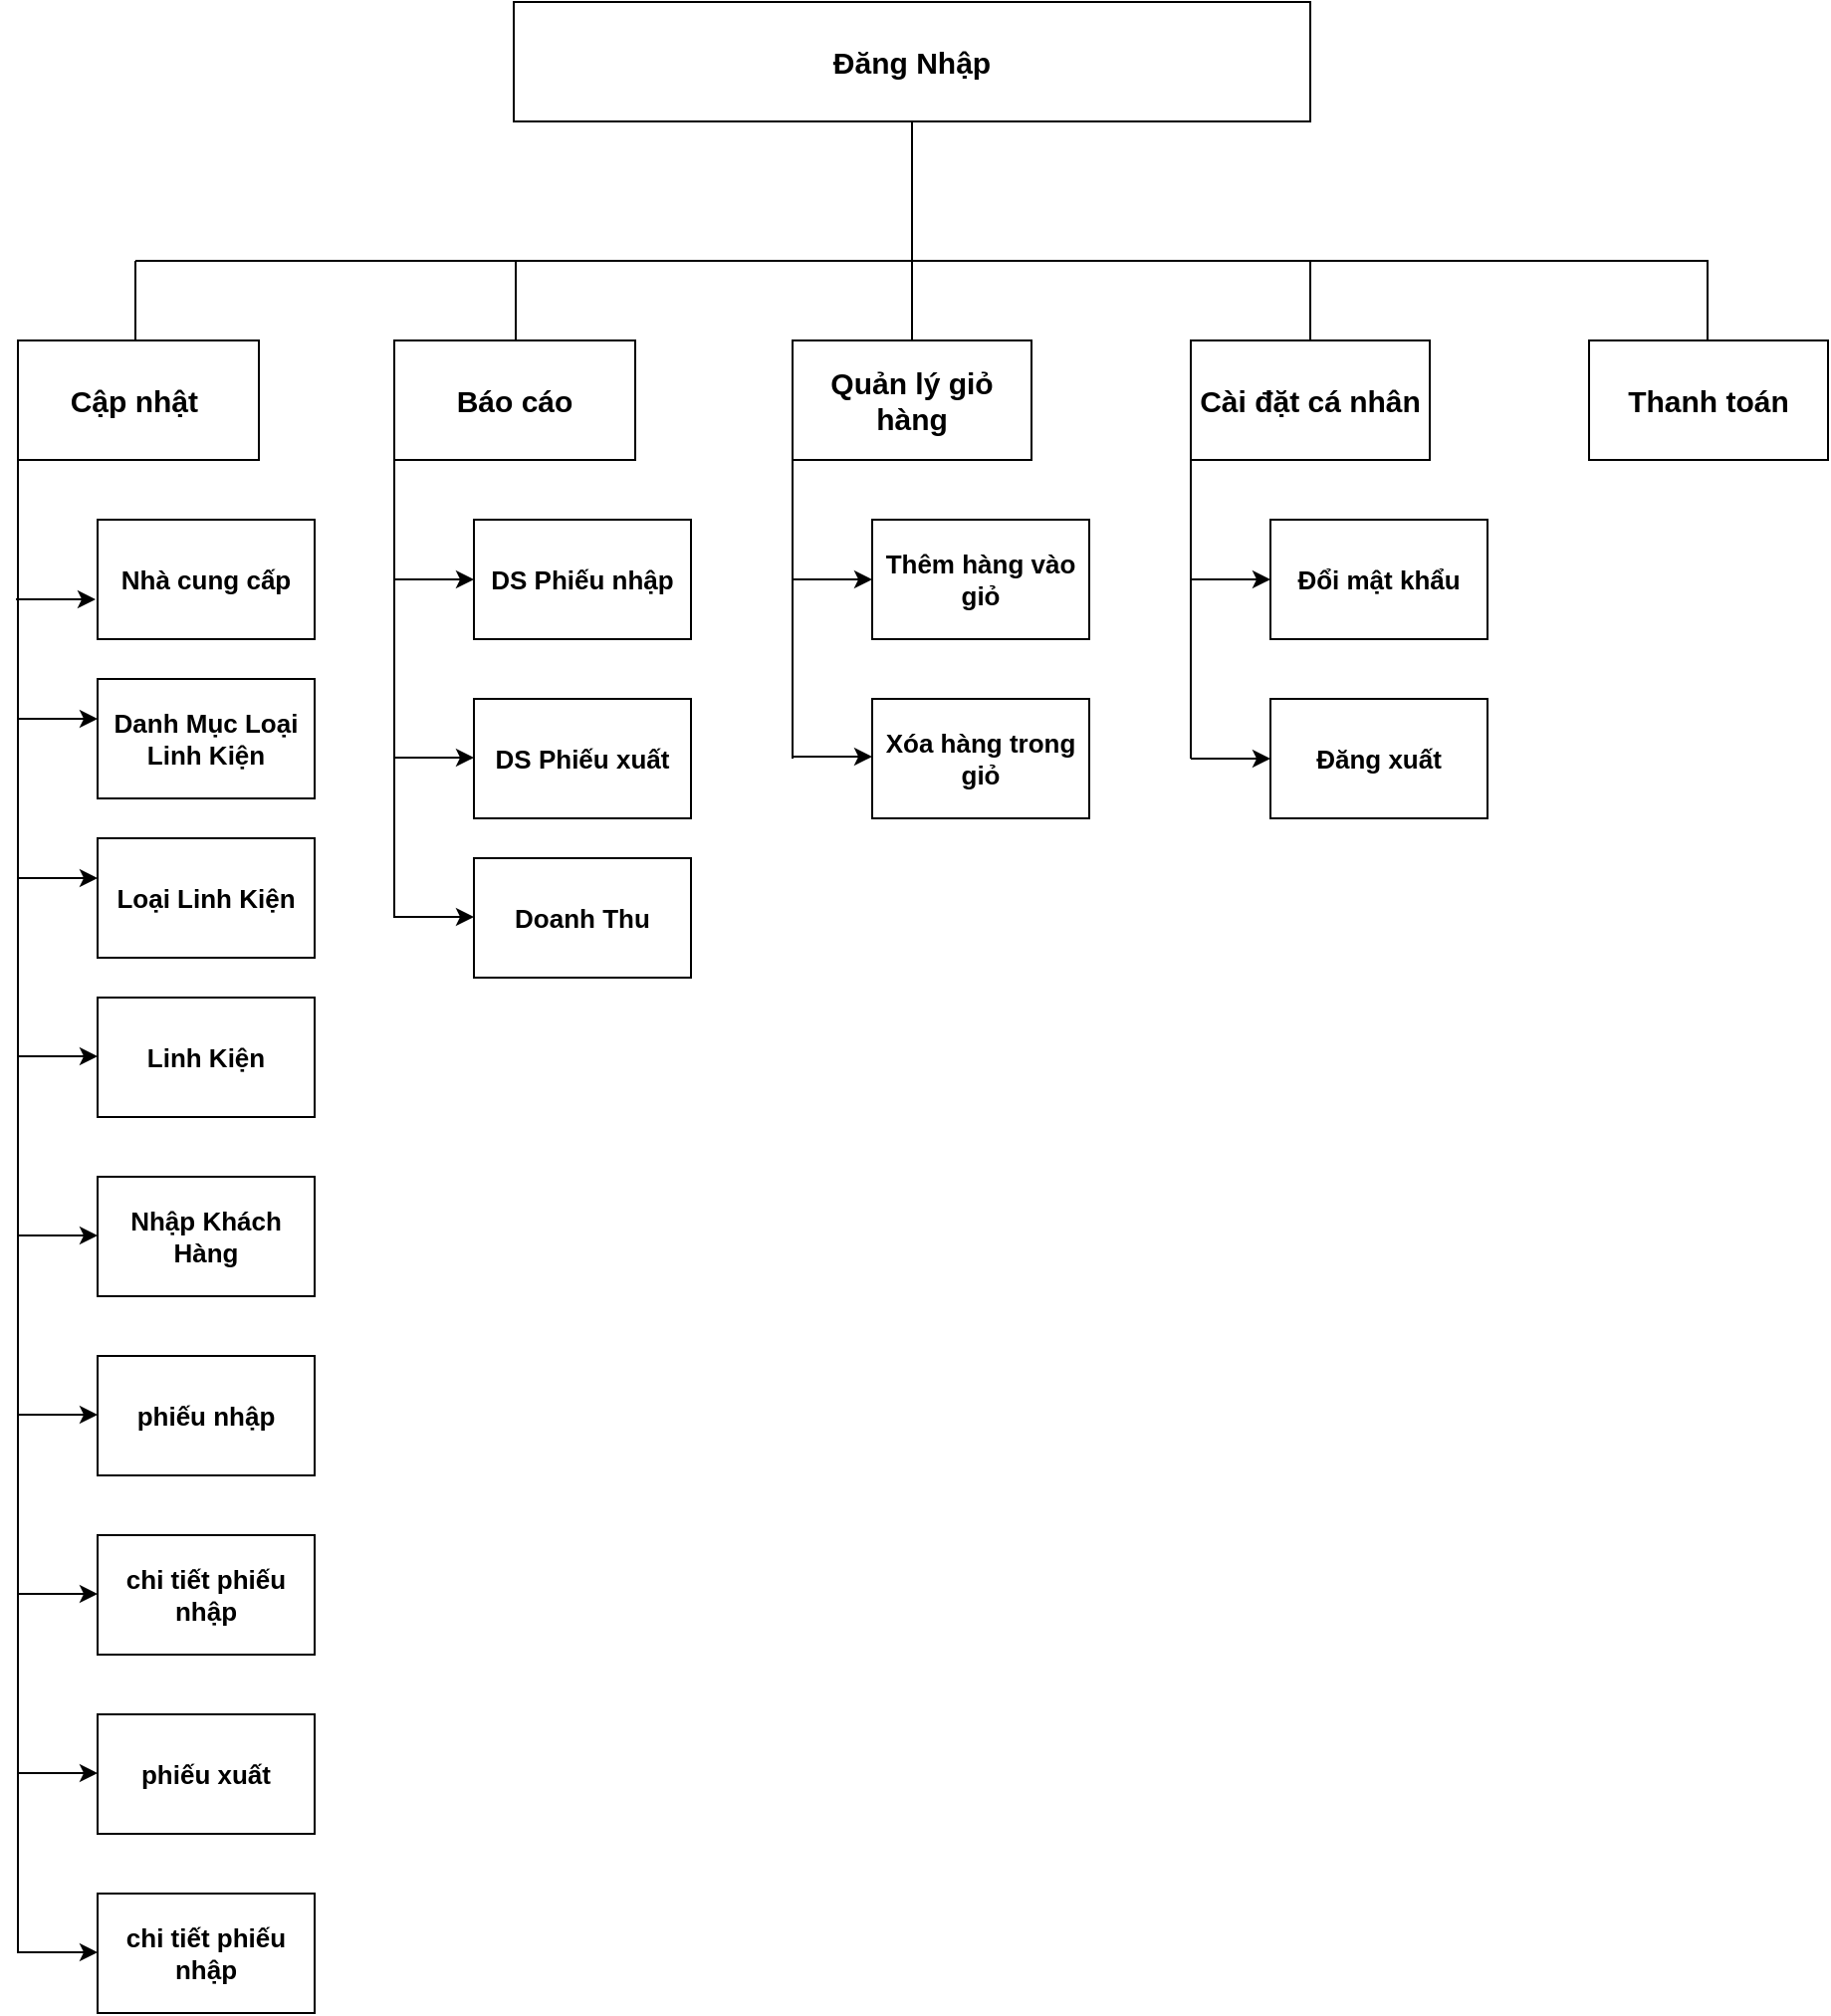<mxfile pages="1" version="11.2.9" type="device"><diagram id="nmHSJd43ygh4Bm1Y87Yj" name="Page-1"><mxGraphModel dx="1131" dy="677" grid="1" gridSize="10" guides="1" tooltips="1" connect="1" arrows="1" fold="1" page="1" pageScale="1" pageWidth="583" pageHeight="827" math="0" shadow="0"><root><mxCell id="0"/><mxCell id="1" parent="0"/><mxCell id="gkj8GtxuDE5z2dWnFpzc-1" value="&lt;span style=&quot;font-size: 15px&quot;&gt;&lt;b&gt;Đăng Nhập&lt;/b&gt;&lt;/span&gt;" style="rounded=0;whiteSpace=wrap;html=1;" parent="1" vertex="1"><mxGeometry x="260" y="20" width="400" height="60" as="geometry"/></mxCell><mxCell id="gkj8GtxuDE5z2dWnFpzc-2" value="Cập nhật&amp;nbsp;" style="rounded=0;whiteSpace=wrap;html=1;fontSize=15;fontStyle=1" parent="1" vertex="1"><mxGeometry x="11" y="190" width="121" height="60" as="geometry"/></mxCell><mxCell id="gkj8GtxuDE5z2dWnFpzc-3" value="Báo cáo" style="rounded=0;whiteSpace=wrap;html=1;fontSize=15;fontStyle=1" parent="1" vertex="1"><mxGeometry x="200" y="190" width="121" height="60" as="geometry"/></mxCell><mxCell id="gkj8GtxuDE5z2dWnFpzc-6" value="" style="endArrow=none;html=1;entryX=0.5;entryY=1;entryDx=0;entryDy=0;" parent="1" target="gkj8GtxuDE5z2dWnFpzc-1" edge="1"><mxGeometry width="50" height="50" relative="1" as="geometry"><mxPoint x="460" y="150" as="sourcePoint"/><mxPoint x="330" y="110" as="targetPoint"/></mxGeometry></mxCell><mxCell id="gkj8GtxuDE5z2dWnFpzc-7" value="" style="endArrow=none;html=1;" parent="1" edge="1"><mxGeometry width="50" height="50" relative="1" as="geometry"><mxPoint x="70" y="150" as="sourcePoint"/><mxPoint x="860" y="150" as="targetPoint"/></mxGeometry></mxCell><mxCell id="gkj8GtxuDE5z2dWnFpzc-9" value="" style="endArrow=none;html=1;" parent="1" edge="1"><mxGeometry width="50" height="50" relative="1" as="geometry"><mxPoint x="70" y="190" as="sourcePoint"/><mxPoint x="70" y="150" as="targetPoint"/></mxGeometry></mxCell><mxCell id="gkj8GtxuDE5z2dWnFpzc-10" value="Nhà cung cấp" style="rounded=0;whiteSpace=wrap;html=1;fontSize=13;fontStyle=1" parent="1" vertex="1"><mxGeometry x="51" y="280" width="109" height="60" as="geometry"/></mxCell><mxCell id="gkj8GtxuDE5z2dWnFpzc-11" value="Danh Mục Loại Linh Kiện" style="rounded=0;whiteSpace=wrap;html=1;fontSize=13;fontStyle=1" parent="1" vertex="1"><mxGeometry x="51" y="360" width="109" height="60" as="geometry"/></mxCell><mxCell id="gkj8GtxuDE5z2dWnFpzc-14" value="Linh Kiện" style="rounded=0;whiteSpace=wrap;html=1;fontSize=13;fontStyle=1" parent="1" vertex="1"><mxGeometry x="51" y="520" width="109" height="60" as="geometry"/></mxCell><mxCell id="gkj8GtxuDE5z2dWnFpzc-15" value="Loại Linh Kiện" style="rounded=0;whiteSpace=wrap;html=1;fontSize=13;fontStyle=1" parent="1" vertex="1"><mxGeometry x="51" y="440" width="109" height="60" as="geometry"/></mxCell><mxCell id="gkj8GtxuDE5z2dWnFpzc-16" value="" style="endArrow=none;html=1;fontSize=13;entryX=0;entryY=0.75;entryDx=0;entryDy=0;" parent="1" target="gkj8GtxuDE5z2dWnFpzc-2" edge="1"><mxGeometry width="50" height="50" relative="1" as="geometry"><mxPoint x="11" y="1000" as="sourcePoint"/><mxPoint x="21" y="280" as="targetPoint"/></mxGeometry></mxCell><mxCell id="gkj8GtxuDE5z2dWnFpzc-19" value="" style="endArrow=classic;html=1;fontSize=13;" parent="1" edge="1"><mxGeometry width="50" height="50" relative="1" as="geometry"><mxPoint x="10" y="320" as="sourcePoint"/><mxPoint x="50" y="320" as="targetPoint"/></mxGeometry></mxCell><mxCell id="gkj8GtxuDE5z2dWnFpzc-21" value="" style="endArrow=classic;html=1;fontSize=13;" parent="1" edge="1"><mxGeometry width="50" height="50" relative="1" as="geometry"><mxPoint x="11" y="380" as="sourcePoint"/><mxPoint x="51" y="380" as="targetPoint"/></mxGeometry></mxCell><mxCell id="gkj8GtxuDE5z2dWnFpzc-24" value="" style="endArrow=classic;html=1;fontSize=13;" parent="1" edge="1"><mxGeometry width="50" height="50" relative="1" as="geometry"><mxPoint x="11" y="460.0" as="sourcePoint"/><mxPoint x="51" y="460.0" as="targetPoint"/></mxGeometry></mxCell><mxCell id="gkj8GtxuDE5z2dWnFpzc-25" value="" style="endArrow=classic;html=1;fontSize=13;" parent="1" edge="1"><mxGeometry width="50" height="50" relative="1" as="geometry"><mxPoint x="11" y="549.5" as="sourcePoint"/><mxPoint x="51" y="549.5" as="targetPoint"/></mxGeometry></mxCell><mxCell id="gkj8GtxuDE5z2dWnFpzc-26" value="Nhập Khách Hàng" style="rounded=0;whiteSpace=wrap;html=1;fontSize=13;fontStyle=1" parent="1" vertex="1"><mxGeometry x="51" y="610" width="109" height="60" as="geometry"/></mxCell><mxCell id="gkj8GtxuDE5z2dWnFpzc-27" value="" style="endArrow=classic;html=1;fontSize=13;" parent="1" edge="1"><mxGeometry width="50" height="50" relative="1" as="geometry"><mxPoint x="11" y="639.5" as="sourcePoint"/><mxPoint x="51" y="639.5" as="targetPoint"/></mxGeometry></mxCell><mxCell id="gkj8GtxuDE5z2dWnFpzc-30" value="" style="endArrow=classic;html=1;fontSize=13;" parent="1" edge="1"><mxGeometry width="50" height="50" relative="1" as="geometry"><mxPoint x="11" y="729.5" as="sourcePoint"/><mxPoint x="51" y="729.5" as="targetPoint"/></mxGeometry></mxCell><mxCell id="gkj8GtxuDE5z2dWnFpzc-31" value="phiếu nhập" style="rounded=0;whiteSpace=wrap;html=1;fontSize=13;fontStyle=1" parent="1" vertex="1"><mxGeometry x="51" y="700" width="109" height="60" as="geometry"/></mxCell><mxCell id="gkj8GtxuDE5z2dWnFpzc-32" value="" style="endArrow=classic;html=1;fontSize=13;" parent="1" edge="1"><mxGeometry width="50" height="50" relative="1" as="geometry"><mxPoint x="11" y="819.5" as="sourcePoint"/><mxPoint x="51" y="819.5" as="targetPoint"/></mxGeometry></mxCell><mxCell id="gkj8GtxuDE5z2dWnFpzc-33" value="chi tiết phiếu nhập" style="rounded=0;whiteSpace=wrap;html=1;fontSize=13;fontStyle=1" parent="1" vertex="1"><mxGeometry x="51" y="790" width="109" height="60" as="geometry"/></mxCell><mxCell id="gkj8GtxuDE5z2dWnFpzc-34" value="" style="endArrow=classic;html=1;fontSize=13;" parent="1" edge="1"><mxGeometry width="50" height="50" relative="1" as="geometry"><mxPoint x="11" y="909.5" as="sourcePoint"/><mxPoint x="51" y="909.5" as="targetPoint"/></mxGeometry></mxCell><mxCell id="gkj8GtxuDE5z2dWnFpzc-35" value="phiếu xuất" style="rounded=0;whiteSpace=wrap;html=1;fontSize=13;fontStyle=1" parent="1" vertex="1"><mxGeometry x="51" y="880" width="109" height="60" as="geometry"/></mxCell><mxCell id="gkj8GtxuDE5z2dWnFpzc-36" value="" style="endArrow=classic;html=1;fontSize=13;" parent="1" edge="1"><mxGeometry width="50" height="50" relative="1" as="geometry"><mxPoint x="11" y="999.5" as="sourcePoint"/><mxPoint x="51" y="999.5" as="targetPoint"/></mxGeometry></mxCell><mxCell id="gkj8GtxuDE5z2dWnFpzc-37" value="chi tiết phiếu nhập" style="rounded=0;whiteSpace=wrap;html=1;fontSize=13;fontStyle=1" parent="1" vertex="1"><mxGeometry x="51" y="970" width="109" height="60" as="geometry"/></mxCell><mxCell id="gkj8GtxuDE5z2dWnFpzc-38" value="DS Phiếu nhập" style="rounded=0;whiteSpace=wrap;html=1;fontSize=13;fontStyle=1" parent="1" vertex="1"><mxGeometry x="240" y="280" width="109" height="60" as="geometry"/></mxCell><mxCell id="gkj8GtxuDE5z2dWnFpzc-39" value="DS Phiếu xuất" style="rounded=0;whiteSpace=wrap;html=1;fontSize=13;fontStyle=1" parent="1" vertex="1"><mxGeometry x="240" y="370" width="109" height="60" as="geometry"/></mxCell><mxCell id="gkj8GtxuDE5z2dWnFpzc-40" value="Doanh Thu" style="rounded=0;whiteSpace=wrap;html=1;fontSize=13;fontStyle=1" parent="1" vertex="1"><mxGeometry x="240" y="450" width="109" height="60" as="geometry"/></mxCell><mxCell id="gkj8GtxuDE5z2dWnFpzc-41" value="" style="endArrow=none;html=1;fontSize=15;entryX=0;entryY=0.75;entryDx=0;entryDy=0;" parent="1" target="gkj8GtxuDE5z2dWnFpzc-3" edge="1"><mxGeometry width="50" height="50" relative="1" as="geometry"><mxPoint x="200" y="480" as="sourcePoint"/><mxPoint x="200" y="290" as="targetPoint"/></mxGeometry></mxCell><mxCell id="gkj8GtxuDE5z2dWnFpzc-44" value="" style="endArrow=classic;html=1;fontSize=13;" parent="1" edge="1"><mxGeometry width="50" height="50" relative="1" as="geometry"><mxPoint x="200" y="310" as="sourcePoint"/><mxPoint x="240" y="310" as="targetPoint"/></mxGeometry></mxCell><mxCell id="gkj8GtxuDE5z2dWnFpzc-45" value="" style="endArrow=classic;html=1;fontSize=13;" parent="1" edge="1"><mxGeometry width="50" height="50" relative="1" as="geometry"><mxPoint x="200" y="399.5" as="sourcePoint"/><mxPoint x="240" y="399.5" as="targetPoint"/></mxGeometry></mxCell><mxCell id="gkj8GtxuDE5z2dWnFpzc-46" value="" style="endArrow=classic;html=1;fontSize=13;" parent="1" edge="1"><mxGeometry width="50" height="50" relative="1" as="geometry"><mxPoint x="200" y="479.5" as="sourcePoint"/><mxPoint x="240" y="479.5" as="targetPoint"/></mxGeometry></mxCell><mxCell id="gkj8GtxuDE5z2dWnFpzc-57" value="Quản lý giỏ hàng" style="rounded=0;whiteSpace=wrap;html=1;fontSize=15;fontStyle=1" parent="1" vertex="1"><mxGeometry x="400" y="190" width="120" height="60" as="geometry"/></mxCell><mxCell id="gkj8GtxuDE5z2dWnFpzc-58" value="Cài đặt cá nhân" style="rounded=0;whiteSpace=wrap;html=1;fontSize=15;fontStyle=1" parent="1" vertex="1"><mxGeometry x="600" y="190" width="120" height="60" as="geometry"/></mxCell><mxCell id="gkj8GtxuDE5z2dWnFpzc-59" value="" style="endArrow=none;html=1;fontSize=15;" parent="1" edge="1"><mxGeometry width="50" height="50" relative="1" as="geometry"><mxPoint x="261" y="190" as="sourcePoint"/><mxPoint x="261" y="150" as="targetPoint"/></mxGeometry></mxCell><mxCell id="gkj8GtxuDE5z2dWnFpzc-60" value="" style="endArrow=none;html=1;fontSize=15;exitX=0.5;exitY=0;exitDx=0;exitDy=0;" parent="1" edge="1" source="gkj8GtxuDE5z2dWnFpzc-57"><mxGeometry width="50" height="50" relative="1" as="geometry"><mxPoint x="456" y="190" as="sourcePoint"/><mxPoint x="460" y="150" as="targetPoint"/></mxGeometry></mxCell><mxCell id="gkj8GtxuDE5z2dWnFpzc-61" value="" style="endArrow=none;html=1;fontSize=15;exitX=0.5;exitY=0;exitDx=0;exitDy=0;" parent="1" source="gkj8GtxuDE5z2dWnFpzc-58" edge="1"><mxGeometry width="50" height="50" relative="1" as="geometry"><mxPoint x="660" y="188" as="sourcePoint"/><mxPoint x="660" y="150" as="targetPoint"/></mxGeometry></mxCell><mxCell id="9YnL2arxZTY9iiMg3yJt-1" value="Thêm hàng vào giỏ" style="rounded=0;whiteSpace=wrap;html=1;fontSize=13;fontStyle=1" parent="1" vertex="1"><mxGeometry x="440" y="280" width="109" height="60" as="geometry"/></mxCell><mxCell id="9YnL2arxZTY9iiMg3yJt-3" value="" style="endArrow=none;html=1;fontSize=15;entryX=0;entryY=0.75;entryDx=0;entryDy=0;" parent="1" target="gkj8GtxuDE5z2dWnFpzc-57" edge="1"><mxGeometry width="50" height="50" relative="1" as="geometry"><mxPoint x="400" y="400" as="sourcePoint"/><mxPoint x="430" y="270" as="targetPoint"/></mxGeometry></mxCell><mxCell id="9YnL2arxZTY9iiMg3yJt-4" value="Xóa hàng trong &lt;br&gt;giỏ" style="rounded=0;whiteSpace=wrap;html=1;fontSize=13;fontStyle=1" parent="1" vertex="1"><mxGeometry x="440" y="370" width="109" height="60" as="geometry"/></mxCell><mxCell id="9YnL2arxZTY9iiMg3yJt-5" value="" style="endArrow=classic;html=1;fontSize=13;" parent="1" edge="1"><mxGeometry width="50" height="50" relative="1" as="geometry"><mxPoint x="400" y="310" as="sourcePoint"/><mxPoint x="440" y="310" as="targetPoint"/></mxGeometry></mxCell><mxCell id="9YnL2arxZTY9iiMg3yJt-6" value="" style="endArrow=classic;html=1;fontSize=13;" parent="1" edge="1"><mxGeometry width="50" height="50" relative="1" as="geometry"><mxPoint x="400" y="399" as="sourcePoint"/><mxPoint x="440" y="399" as="targetPoint"/></mxGeometry></mxCell><mxCell id="lbl7tpLxQkUr24Hj8jBC-1" value="Đổi mật khẩu" style="rounded=0;whiteSpace=wrap;html=1;fontSize=13;fontStyle=1" vertex="1" parent="1"><mxGeometry x="640" y="280" width="109" height="60" as="geometry"/></mxCell><mxCell id="lbl7tpLxQkUr24Hj8jBC-2" value="Đăng xuất" style="rounded=0;whiteSpace=wrap;html=1;fontSize=13;fontStyle=1" vertex="1" parent="1"><mxGeometry x="640" y="370" width="109" height="60" as="geometry"/></mxCell><mxCell id="lbl7tpLxQkUr24Hj8jBC-3" value="" style="endArrow=none;html=1;entryX=0;entryY=0.75;entryDx=0;entryDy=0;" edge="1" parent="1" target="gkj8GtxuDE5z2dWnFpzc-58"><mxGeometry width="50" height="50" relative="1" as="geometry"><mxPoint x="600" y="400" as="sourcePoint"/><mxPoint x="610" y="250" as="targetPoint"/></mxGeometry></mxCell><mxCell id="lbl7tpLxQkUr24Hj8jBC-4" value="" style="endArrow=classic;html=1;fontSize=13;" edge="1" parent="1"><mxGeometry width="50" height="50" relative="1" as="geometry"><mxPoint x="600" y="310" as="sourcePoint"/><mxPoint x="640" y="310" as="targetPoint"/></mxGeometry></mxCell><mxCell id="lbl7tpLxQkUr24Hj8jBC-5" value="" style="endArrow=classic;html=1;fontSize=13;" edge="1" parent="1"><mxGeometry width="50" height="50" relative="1" as="geometry"><mxPoint x="600" y="400" as="sourcePoint"/><mxPoint x="640" y="400" as="targetPoint"/></mxGeometry></mxCell><mxCell id="lbl7tpLxQkUr24Hj8jBC-6" value="Thanh toán" style="rounded=0;whiteSpace=wrap;html=1;fontSize=15;fontStyle=1" vertex="1" parent="1"><mxGeometry x="800" y="190" width="120" height="60" as="geometry"/></mxCell><mxCell id="lbl7tpLxQkUr24Hj8jBC-7" value="" style="endArrow=none;html=1;fontSize=15;exitX=0.5;exitY=0;exitDx=0;exitDy=0;" edge="1" parent="1"><mxGeometry width="50" height="50" relative="1" as="geometry"><mxPoint x="859.5" y="190" as="sourcePoint"/><mxPoint x="859.5" y="150" as="targetPoint"/></mxGeometry></mxCell></root></mxGraphModel></diagram></mxfile>